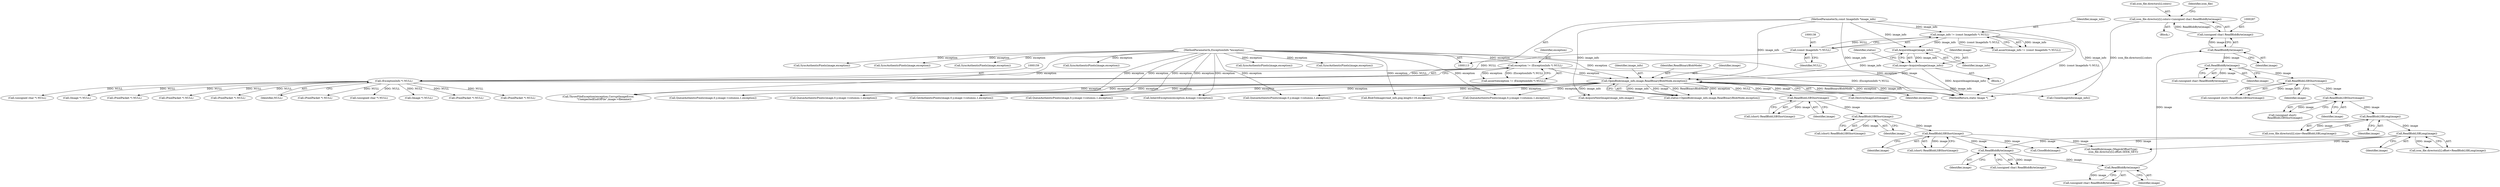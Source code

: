 digraph "0_ImageMagick_f6e9d0d9955e85bdd7540b251cd50d598dacc5e6_25@array" {
"1000278" [label="(Call,icon_file.directory[i].colors=(unsigned char) ReadBlobByte(image))"];
"1000286" [label="(Call,(unsigned char) ReadBlobByte(image))"];
"1000288" [label="(Call,ReadBlobByte(image))"];
"1000276" [label="(Call,ReadBlobByte(image))"];
"1000264" [label="(Call,ReadBlobByte(image))"];
"1000213" [label="(Call,ReadBlobLSBShort(image))"];
"1000205" [label="(Call,ReadBlobLSBShort(image))"];
"1000197" [label="(Call,ReadBlobLSBShort(image))"];
"1000173" [label="(Call,OpenBlob(image_info,image,ReadBinaryBlobMode,exception))"];
"1000169" [label="(Call,AcquireImage(image_info))"];
"1000135" [label="(Call,image_info != (const ImageInfo *) NULL)"];
"1000114" [label="(MethodParameterIn,const ImageInfo *image_info)"];
"1000137" [label="(Call,(const ImageInfo *) NULL)"];
"1000167" [label="(Call,image=AcquireImage(image_info))"];
"1000156" [label="(Call,exception != (ExceptionInfo *) NULL)"];
"1000115" [label="(MethodParameterIn,ExceptionInfo *exception)"];
"1000158" [label="(Call,(ExceptionInfo *) NULL)"];
"1000344" [label="(Call,ReadBlobLSBLong(image))"];
"1000334" [label="(Call,ReadBlobLSBLong(image))"];
"1000324" [label="(Call,ReadBlobLSBShort(image))"];
"1000312" [label="(Call,ReadBlobLSBShort(image))"];
"1000300" [label="(Call,ReadBlobByte(image))"];
"1000365" [label="(Call,SeekBlob(image,(MagickOffsetType)\n      icon_file.directory[i].offset,SEEK_SET))"];
"1000265" [label="(Identifier,image)"];
"1000326" [label="(Call,icon_file.directory[i].size=ReadBlobLSBLong(image))"];
"1000274" [label="(Call,(unsigned char) ReadBlobByte(image))"];
"1001158" [label="(Call,(PixelPacket *) NULL)"];
"1001488" [label="(Call,QueueAuthenticPixels(image,0,y,image->columns,1,exception))"];
"1000114" [label="(MethodParameterIn,const ImageInfo *image_info)"];
"1000197" [label="(Call,ReadBlobLSBShort(image))"];
"1000288" [label="(Call,ReadBlobByte(image))"];
"1001342" [label="(Call,(PixelPacket *) NULL)"];
"1000298" [label="(Call,(unsigned char) ReadBlobByte(image))"];
"1000286" [label="(Call,(unsigned char) ReadBlobByte(image))"];
"1002135" [label="(MethodReturn,static Image *)"];
"1001550" [label="(Call,SyncAuthenticPixels(image,exception))"];
"1001675" [label="(Call,SyncAuthenticPixels(image,exception))"];
"1000137" [label="(Call,(const ImageInfo *) NULL)"];
"1000176" [label="(Identifier,ReadBinaryBlobMode)"];
"1000345" [label="(Identifier,image)"];
"1000470" [label="(Call,(unsigned char *) NULL)"];
"1000175" [label="(Identifier,image)"];
"1002051" [label="(Call,ThrowFileException(exception,CorruptImageError,\n              \"UnexpectedEndOfFile\",image->filename))"];
"1000158" [label="(Call,(ExceptionInfo *) NULL)"];
"1000313" [label="(Identifier,image)"];
"1000336" [label="(Call,icon_file.directory[i].offset=ReadBlobLSBLong(image))"];
"1000134" [label="(Call,assert(image_info != (const ImageInfo *) NULL))"];
"1000139" [label="(Identifier,NULL)"];
"1000188" [label="(Call,(Image *) NULL)"];
"1000116" [label="(Block,)"];
"1001330" [label="(Call,QueueAuthenticPixels(image,0,y,image->columns,1,exception))"];
"1000206" [label="(Identifier,image)"];
"1000277" [label="(Identifier,image)"];
"1000136" [label="(Identifier,image_info)"];
"1001743" [label="(Call,(PixelPacket *) NULL)"];
"1000205" [label="(Call,ReadBlobLSBShort(image))"];
"1000174" [label="(Identifier,image_info)"];
"1000253" [label="(Block,)"];
"1001146" [label="(Call,QueueAuthenticPixels(image,0,y,image->columns,1,exception))"];
"1000173" [label="(Call,OpenBlob(image_info,image,ReadBinaryBlobMode,exception))"];
"1000322" [label="(Call,(unsigned short)\n      ReadBlobLSBShort(image))"];
"1001433" [label="(Call,SyncAuthenticPixels(image,exception))"];
"1001899" [label="(Call,GetAuthenticPixels(image,0,y,image->columns,1,exception))"];
"1000172" [label="(Identifier,status)"];
"1000344" [label="(Call,ReadBlobLSBLong(image))"];
"1001911" [label="(Call,(PixelPacket *) NULL)"];
"1000169" [label="(Call,AcquireImage(image_info))"];
"1000160" [label="(Identifier,NULL)"];
"1000324" [label="(Call,ReadBlobLSBShort(image))"];
"1000312" [label="(Call,ReadBlobLSBShort(image))"];
"1000279" [label="(Call,icon_file.directory[i].colors)"];
"1000264" [label="(Call,ReadBlobByte(image))"];
"1001071" [label="(Call,InheritException(exception,&image->exception))"];
"1000115" [label="(MethodParameterIn,ExceptionInfo *exception)"];
"1000325" [label="(Identifier,image)"];
"1000276" [label="(Call,ReadBlobByte(image))"];
"1000300" [label="(Call,ReadBlobByte(image))"];
"1000156" [label="(Call,exception != (ExceptionInfo *) NULL)"];
"1000211" [label="(Call,(short) ReadBlobLSBShort(image))"];
"1001500" [label="(Call,(PixelPacket *) NULL)"];
"1001617" [label="(Call,(PixelPacket *) NULL)"];
"1001275" [label="(Call,SyncAuthenticPixels(image,exception))"];
"1000294" [label="(Identifier,icon_file)"];
"1000335" [label="(Identifier,image)"];
"1000198" [label="(Identifier,image)"];
"1000310" [label="(Call,(unsigned short) ReadBlobLSBShort(image))"];
"1000195" [label="(Call,(short) ReadBlobLSBShort(image))"];
"1001605" [label="(Call,QueueAuthenticPixels(image,0,y,image->columns,1,exception))"];
"1000334" [label="(Call,ReadBlobLSBLong(image))"];
"1000214" [label="(Identifier,image)"];
"1000185" [label="(Call,DestroyImageList(image))"];
"1000203" [label="(Call,(short) ReadBlobLSBShort(image))"];
"1000177" [label="(Identifier,exception)"];
"1000155" [label="(Call,assert(exception != (ExceptionInfo *) NULL))"];
"1000171" [label="(Call,status=OpenBlob(image_info,image,ReadBinaryBlobMode,exception))"];
"1001820" [label="(Call,SyncAuthenticPixels(image,exception))"];
"1000556" [label="(Call,BlobToImage(read_info,png,length+16,exception))"];
"1002130" [label="(Call,CloseBlob(image))"];
"1000170" [label="(Identifier,image_info)"];
"1000931" [label="(Call,(unsigned char *) NULL)"];
"1000278" [label="(Call,icon_file.directory[i].colors=(unsigned char) ReadBlobByte(image))"];
"1000157" [label="(Identifier,exception)"];
"1000167" [label="(Call,image=AcquireImage(image_info))"];
"1001731" [label="(Call,QueueAuthenticPixels(image,0,y,image->columns,1,exception))"];
"1000213" [label="(Call,ReadBlobLSBShort(image))"];
"1000135" [label="(Call,image_info != (const ImageInfo *) NULL)"];
"1000262" [label="(Call,(unsigned char) ReadBlobByte(image))"];
"1000168" [label="(Identifier,image)"];
"1000301" [label="(Identifier,image)"];
"1000544" [label="(Call,CloneImageInfo(image_info))"];
"1002091" [label="(Call,AcquireNextImage(image_info,image))"];
"1000289" [label="(Identifier,image)"];
"1002040" [label="(Call,SyncAuthenticPixels(image,exception))"];
"1002098" [label="(Call,(Image *) NULL)"];
"1000278" -> "1000253"  [label="AST: "];
"1000278" -> "1000286"  [label="CFG: "];
"1000279" -> "1000278"  [label="AST: "];
"1000286" -> "1000278"  [label="AST: "];
"1000294" -> "1000278"  [label="CFG: "];
"1000278" -> "1002135"  [label="DDG: icon_file.directory[i].colors"];
"1000286" -> "1000278"  [label="DDG: ReadBlobByte(image)"];
"1000286" -> "1000288"  [label="CFG: "];
"1000287" -> "1000286"  [label="AST: "];
"1000288" -> "1000286"  [label="AST: "];
"1000288" -> "1000286"  [label="DDG: image"];
"1000288" -> "1000289"  [label="CFG: "];
"1000289" -> "1000288"  [label="AST: "];
"1000276" -> "1000288"  [label="DDG: image"];
"1000288" -> "1000300"  [label="DDG: image"];
"1000276" -> "1000274"  [label="AST: "];
"1000276" -> "1000277"  [label="CFG: "];
"1000277" -> "1000276"  [label="AST: "];
"1000274" -> "1000276"  [label="CFG: "];
"1000276" -> "1000274"  [label="DDG: image"];
"1000264" -> "1000276"  [label="DDG: image"];
"1000264" -> "1000262"  [label="AST: "];
"1000264" -> "1000265"  [label="CFG: "];
"1000265" -> "1000264"  [label="AST: "];
"1000262" -> "1000264"  [label="CFG: "];
"1000264" -> "1000262"  [label="DDG: image"];
"1000213" -> "1000264"  [label="DDG: image"];
"1000344" -> "1000264"  [label="DDG: image"];
"1000213" -> "1000211"  [label="AST: "];
"1000213" -> "1000214"  [label="CFG: "];
"1000214" -> "1000213"  [label="AST: "];
"1000211" -> "1000213"  [label="CFG: "];
"1000213" -> "1000211"  [label="DDG: image"];
"1000205" -> "1000213"  [label="DDG: image"];
"1000213" -> "1000365"  [label="DDG: image"];
"1000213" -> "1002130"  [label="DDG: image"];
"1000205" -> "1000203"  [label="AST: "];
"1000205" -> "1000206"  [label="CFG: "];
"1000206" -> "1000205"  [label="AST: "];
"1000203" -> "1000205"  [label="CFG: "];
"1000205" -> "1000203"  [label="DDG: image"];
"1000197" -> "1000205"  [label="DDG: image"];
"1000197" -> "1000195"  [label="AST: "];
"1000197" -> "1000198"  [label="CFG: "];
"1000198" -> "1000197"  [label="AST: "];
"1000195" -> "1000197"  [label="CFG: "];
"1000197" -> "1000195"  [label="DDG: image"];
"1000173" -> "1000197"  [label="DDG: image"];
"1000173" -> "1000171"  [label="AST: "];
"1000173" -> "1000177"  [label="CFG: "];
"1000174" -> "1000173"  [label="AST: "];
"1000175" -> "1000173"  [label="AST: "];
"1000176" -> "1000173"  [label="AST: "];
"1000177" -> "1000173"  [label="AST: "];
"1000171" -> "1000173"  [label="CFG: "];
"1000173" -> "1002135"  [label="DDG: ReadBinaryBlobMode"];
"1000173" -> "1002135"  [label="DDG: exception"];
"1000173" -> "1002135"  [label="DDG: image_info"];
"1000173" -> "1000171"  [label="DDG: image_info"];
"1000173" -> "1000171"  [label="DDG: image"];
"1000173" -> "1000171"  [label="DDG: ReadBinaryBlobMode"];
"1000173" -> "1000171"  [label="DDG: exception"];
"1000169" -> "1000173"  [label="DDG: image_info"];
"1000114" -> "1000173"  [label="DDG: image_info"];
"1000167" -> "1000173"  [label="DDG: image"];
"1000156" -> "1000173"  [label="DDG: exception"];
"1000115" -> "1000173"  [label="DDG: exception"];
"1000173" -> "1000185"  [label="DDG: image"];
"1000173" -> "1000544"  [label="DDG: image_info"];
"1000173" -> "1000556"  [label="DDG: exception"];
"1000173" -> "1001071"  [label="DDG: exception"];
"1000173" -> "1001146"  [label="DDG: exception"];
"1000173" -> "1001330"  [label="DDG: exception"];
"1000173" -> "1001488"  [label="DDG: exception"];
"1000173" -> "1001605"  [label="DDG: exception"];
"1000173" -> "1001731"  [label="DDG: exception"];
"1000173" -> "1001899"  [label="DDG: exception"];
"1000173" -> "1002051"  [label="DDG: exception"];
"1000173" -> "1002091"  [label="DDG: image_info"];
"1000169" -> "1000167"  [label="AST: "];
"1000169" -> "1000170"  [label="CFG: "];
"1000170" -> "1000169"  [label="AST: "];
"1000167" -> "1000169"  [label="CFG: "];
"1000169" -> "1000167"  [label="DDG: image_info"];
"1000135" -> "1000169"  [label="DDG: image_info"];
"1000114" -> "1000169"  [label="DDG: image_info"];
"1000135" -> "1000134"  [label="AST: "];
"1000135" -> "1000137"  [label="CFG: "];
"1000136" -> "1000135"  [label="AST: "];
"1000137" -> "1000135"  [label="AST: "];
"1000134" -> "1000135"  [label="CFG: "];
"1000135" -> "1002135"  [label="DDG: (const ImageInfo *) NULL"];
"1000135" -> "1000134"  [label="DDG: image_info"];
"1000135" -> "1000134"  [label="DDG: (const ImageInfo *) NULL"];
"1000114" -> "1000135"  [label="DDG: image_info"];
"1000137" -> "1000135"  [label="DDG: NULL"];
"1000114" -> "1000113"  [label="AST: "];
"1000114" -> "1002135"  [label="DDG: image_info"];
"1000114" -> "1000544"  [label="DDG: image_info"];
"1000114" -> "1002091"  [label="DDG: image_info"];
"1000137" -> "1000139"  [label="CFG: "];
"1000138" -> "1000137"  [label="AST: "];
"1000139" -> "1000137"  [label="AST: "];
"1000137" -> "1000158"  [label="DDG: NULL"];
"1000167" -> "1000116"  [label="AST: "];
"1000168" -> "1000167"  [label="AST: "];
"1000172" -> "1000167"  [label="CFG: "];
"1000167" -> "1002135"  [label="DDG: AcquireImage(image_info)"];
"1000156" -> "1000155"  [label="AST: "];
"1000156" -> "1000158"  [label="CFG: "];
"1000157" -> "1000156"  [label="AST: "];
"1000158" -> "1000156"  [label="AST: "];
"1000155" -> "1000156"  [label="CFG: "];
"1000156" -> "1002135"  [label="DDG: (ExceptionInfo *) NULL"];
"1000156" -> "1000155"  [label="DDG: exception"];
"1000156" -> "1000155"  [label="DDG: (ExceptionInfo *) NULL"];
"1000115" -> "1000156"  [label="DDG: exception"];
"1000158" -> "1000156"  [label="DDG: NULL"];
"1000115" -> "1000113"  [label="AST: "];
"1000115" -> "1002135"  [label="DDG: exception"];
"1000115" -> "1000556"  [label="DDG: exception"];
"1000115" -> "1001071"  [label="DDG: exception"];
"1000115" -> "1001146"  [label="DDG: exception"];
"1000115" -> "1001275"  [label="DDG: exception"];
"1000115" -> "1001330"  [label="DDG: exception"];
"1000115" -> "1001433"  [label="DDG: exception"];
"1000115" -> "1001488"  [label="DDG: exception"];
"1000115" -> "1001550"  [label="DDG: exception"];
"1000115" -> "1001605"  [label="DDG: exception"];
"1000115" -> "1001675"  [label="DDG: exception"];
"1000115" -> "1001731"  [label="DDG: exception"];
"1000115" -> "1001820"  [label="DDG: exception"];
"1000115" -> "1001899"  [label="DDG: exception"];
"1000115" -> "1002040"  [label="DDG: exception"];
"1000115" -> "1002051"  [label="DDG: exception"];
"1000158" -> "1000160"  [label="CFG: "];
"1000159" -> "1000158"  [label="AST: "];
"1000160" -> "1000158"  [label="AST: "];
"1000158" -> "1002135"  [label="DDG: NULL"];
"1000158" -> "1000188"  [label="DDG: NULL"];
"1000158" -> "1000470"  [label="DDG: NULL"];
"1000158" -> "1000931"  [label="DDG: NULL"];
"1000158" -> "1001158"  [label="DDG: NULL"];
"1000158" -> "1001342"  [label="DDG: NULL"];
"1000158" -> "1001500"  [label="DDG: NULL"];
"1000158" -> "1001617"  [label="DDG: NULL"];
"1000158" -> "1001743"  [label="DDG: NULL"];
"1000158" -> "1001911"  [label="DDG: NULL"];
"1000158" -> "1002098"  [label="DDG: NULL"];
"1000344" -> "1000336"  [label="AST: "];
"1000344" -> "1000345"  [label="CFG: "];
"1000345" -> "1000344"  [label="AST: "];
"1000336" -> "1000344"  [label="CFG: "];
"1000344" -> "1000336"  [label="DDG: image"];
"1000334" -> "1000344"  [label="DDG: image"];
"1000344" -> "1000365"  [label="DDG: image"];
"1000344" -> "1002130"  [label="DDG: image"];
"1000334" -> "1000326"  [label="AST: "];
"1000334" -> "1000335"  [label="CFG: "];
"1000335" -> "1000334"  [label="AST: "];
"1000326" -> "1000334"  [label="CFG: "];
"1000334" -> "1000326"  [label="DDG: image"];
"1000324" -> "1000334"  [label="DDG: image"];
"1000324" -> "1000322"  [label="AST: "];
"1000324" -> "1000325"  [label="CFG: "];
"1000325" -> "1000324"  [label="AST: "];
"1000322" -> "1000324"  [label="CFG: "];
"1000324" -> "1000322"  [label="DDG: image"];
"1000312" -> "1000324"  [label="DDG: image"];
"1000312" -> "1000310"  [label="AST: "];
"1000312" -> "1000313"  [label="CFG: "];
"1000313" -> "1000312"  [label="AST: "];
"1000310" -> "1000312"  [label="CFG: "];
"1000312" -> "1000310"  [label="DDG: image"];
"1000300" -> "1000312"  [label="DDG: image"];
"1000300" -> "1000298"  [label="AST: "];
"1000300" -> "1000301"  [label="CFG: "];
"1000301" -> "1000300"  [label="AST: "];
"1000298" -> "1000300"  [label="CFG: "];
"1000300" -> "1000298"  [label="DDG: image"];
}
